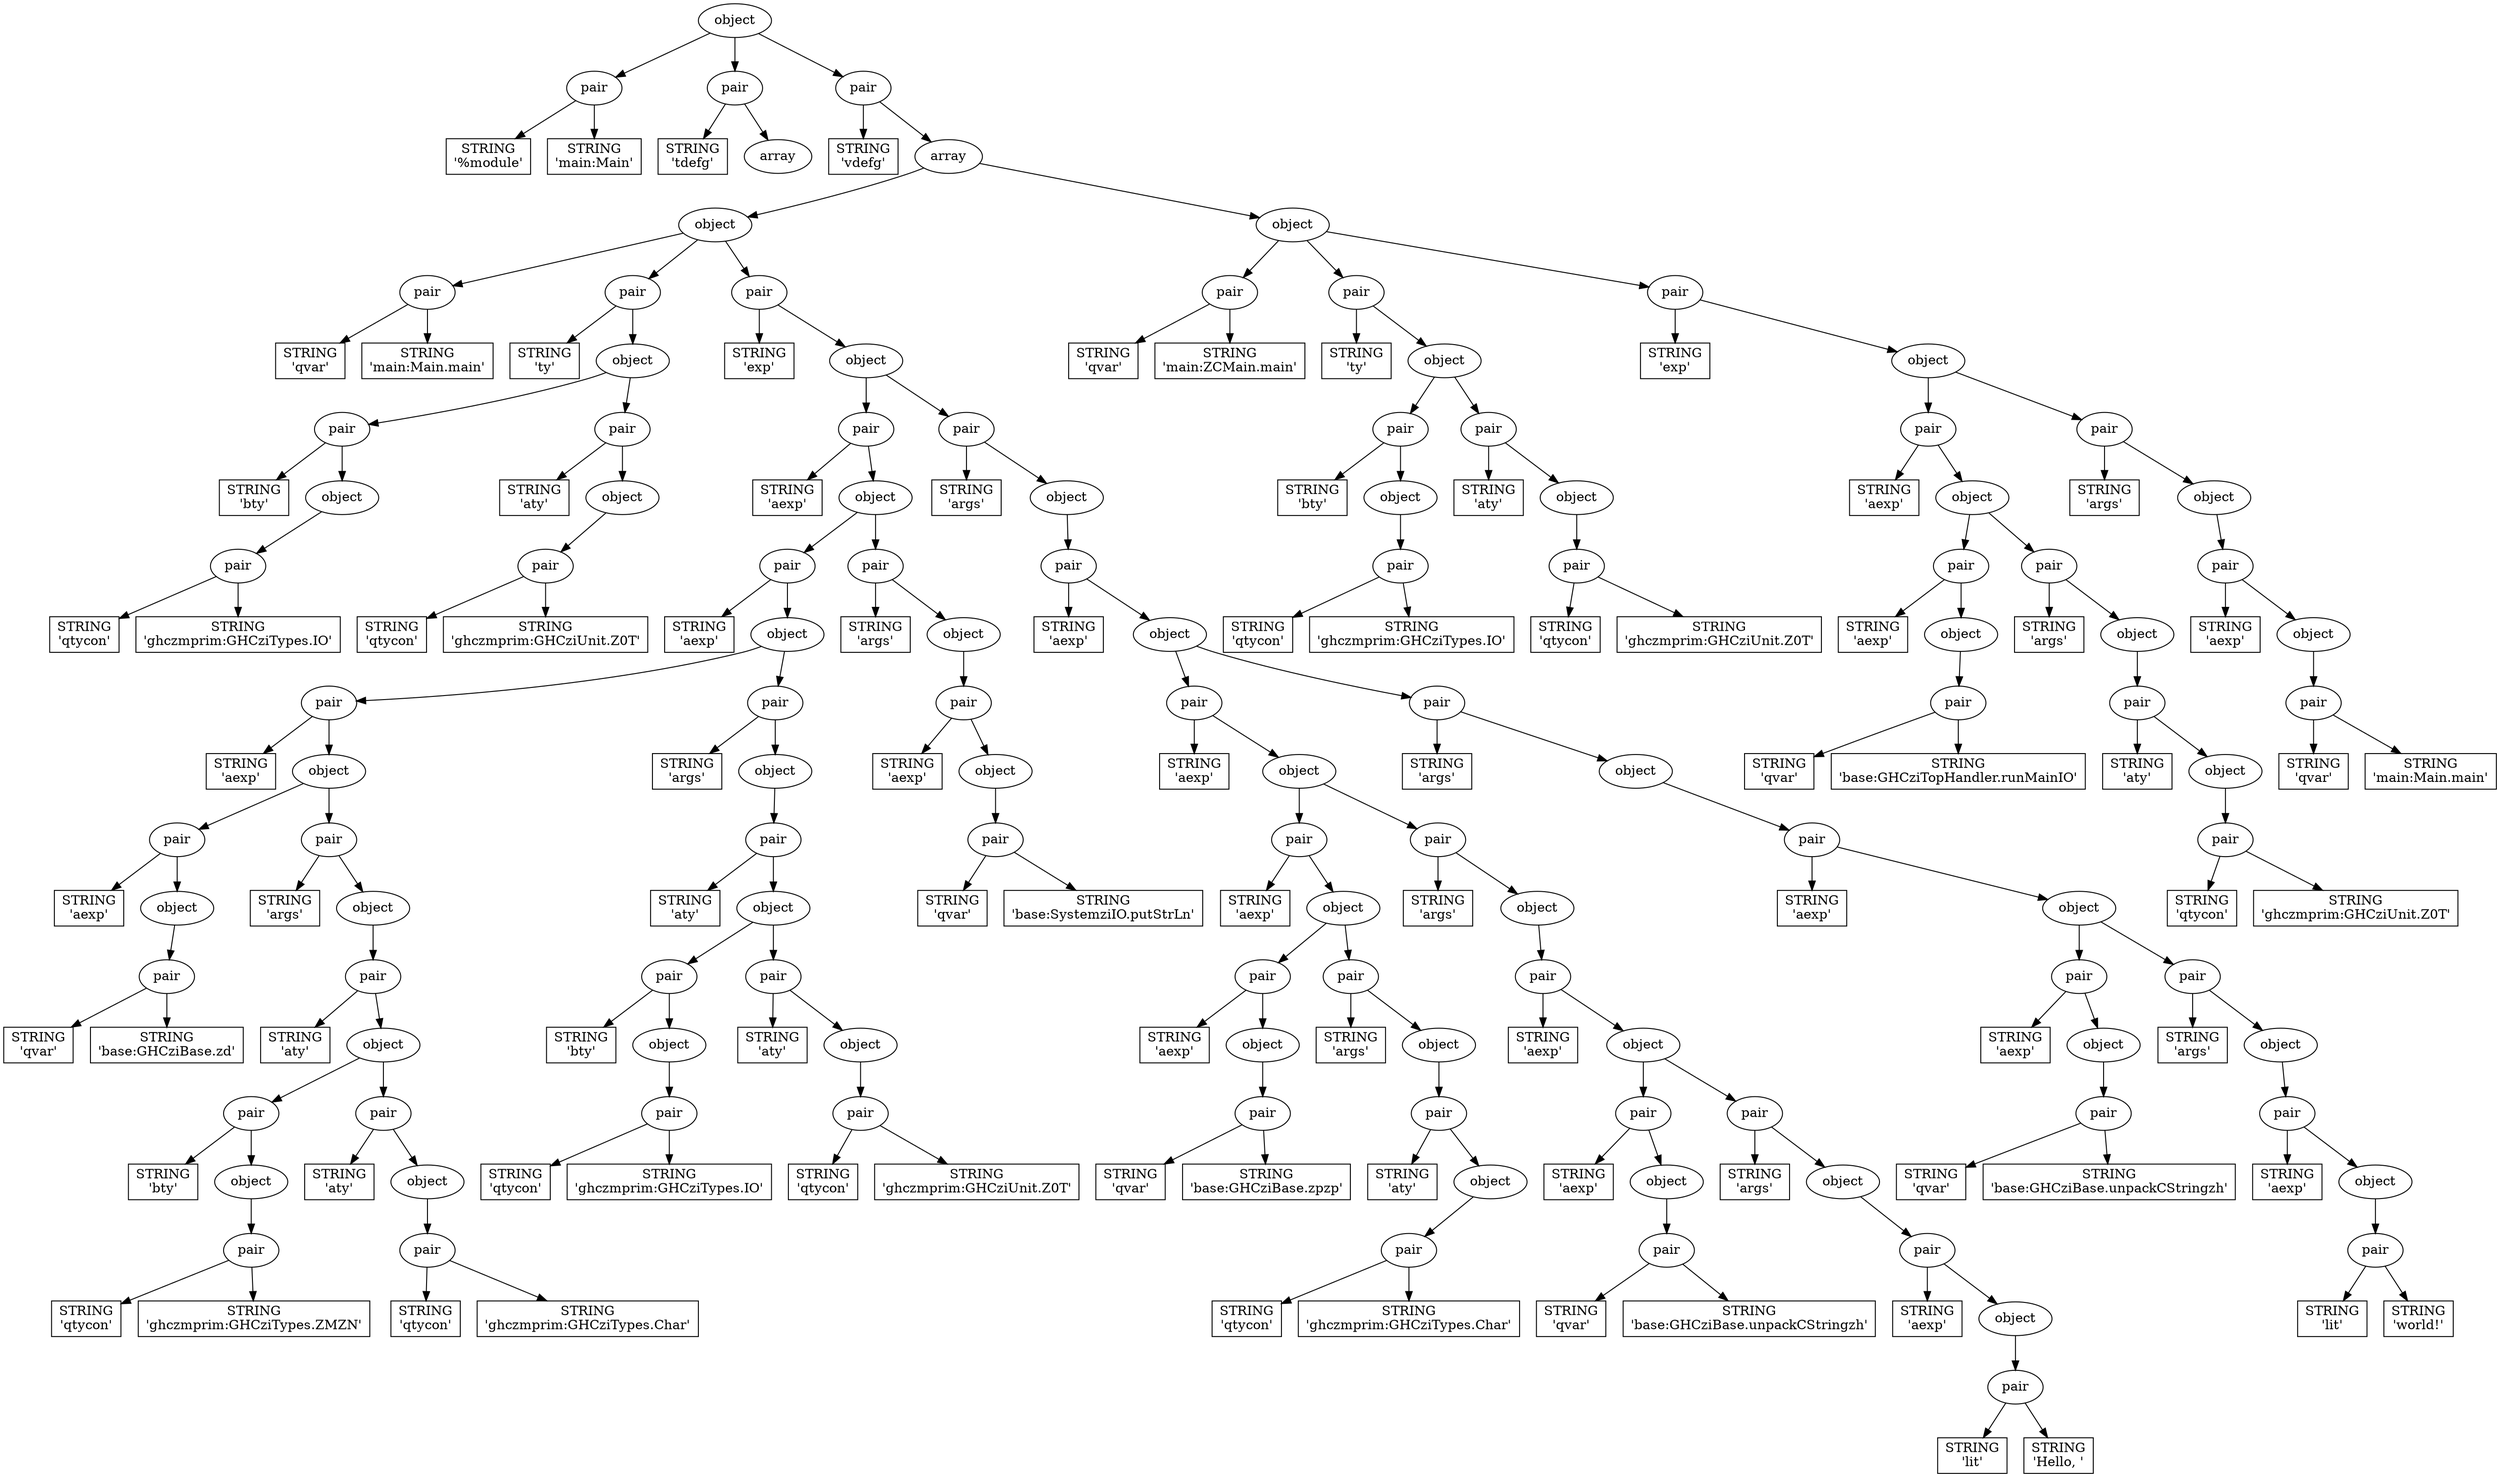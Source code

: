 digraph parsed {
"140670384908624" [label="object"];
"140670384908624" -> "140670384908680";
"140670384908680" [label="pair"];
"140670384908680" -> "140670431220184";
"140670431220184" [shape=box,label="STRING\n'%module'"];
"140670384908680" -> "140670431219176";
"140670431219176" [shape=box,label="STRING\n'main:Main'"];
"140670384908624" -> "140670384908736";
"140670384908736" [label="pair"];
"140670384908736" -> "140670431220912";
"140670431220912" [shape=box,label="STRING\n'tdefg'"];
"140670384908736" -> "140670384908904";
"140670384908904" [label="array"];
"140670384908624" -> "140670384908960";
"140670384908960" [label="pair"];
"140670384908960" -> "140670431217608";
"140670431217608" [shape=box,label="STRING\n'vdefg'"];
"140670384908960" -> "140670384909016";
"140670384909016" [label="array"];
"140670384909016" -> "140670384909072";
"140670384909072" [label="object"];
"140670384909072" -> "140670384909128";
"140670384909128" [label="pair"];
"140670384909128" -> "140670431219960";
"140670431219960" [shape=box,label="STRING\n'qvar'"];
"140670384909128" -> "140670385466912";
"140670385466912" [shape=box,label="STRING\n'main:Main.main'"];
"140670384909072" -> "140670384909184";
"140670384909184" [label="pair"];
"140670384909184" -> "140670431218560";
"140670431218560" [shape=box,label="STRING\n'ty'"];
"140670384909184" -> "140670384909240";
"140670384909240" [label="object"];
"140670384909240" -> "140670384909296";
"140670384909296" [label="pair"];
"140670384909296" -> "140670385470048";
"140670385470048" [shape=box,label="STRING\n'bty'"];
"140670384909296" -> "140670384909352";
"140670384909352" [label="object"];
"140670384909352" -> "140670384909408";
"140670384909408" [label="pair"];
"140670384909408" -> "140670385470440";
"140670385470440" [shape=box,label="STRING\n'qtycon'"];
"140670384909408" -> "140670385467192";
"140670385467192" [shape=box,label="STRING\n'ghczmprim:GHCziTypes.IO'"];
"140670384909240" -> "140670384909464";
"140670384909464" [label="pair"];
"140670384909464" -> "140670385469488";
"140670385469488" [shape=box,label="STRING\n'aty'"];
"140670384909464" -> "140670384909520";
"140670384909520" [label="object"];
"140670384909520" -> "140670384909576";
"140670384909576" [label="pair"];
"140670384909576" -> "140670385468424";
"140670385468424" [shape=box,label="STRING\n'qtycon'"];
"140670384909576" -> "140670385468592";
"140670385468592" [shape=box,label="STRING\n'ghczmprim:GHCziUnit.Z0T'"];
"140670384909072" -> "140670384909632";
"140670384909632" [label="pair"];
"140670384909632" -> "140670431221304";
"140670431221304" [shape=box,label="STRING\n'exp'"];
"140670384909632" -> "140670384909688";
"140670384909688" [label="object"];
"140670384909688" -> "140670384909744";
"140670384909744" [label="pair"];
"140670384909744" -> "140670431220352";
"140670431220352" [shape=box,label="STRING\n'aexp'"];
"140670384909744" -> "140670384909800";
"140670384909800" [label="object"];
"140670384909800" -> "140670384909856";
"140670384909856" [label="pair"];
"140670384909856" -> "140670431221472";
"140670431221472" [shape=box,label="STRING\n'aexp'"];
"140670384909856" -> "140670384909912";
"140670384909912" [label="object"];
"140670384909912" -> "140670384909968";
"140670384909968" [label="pair"];
"140670384909968" -> "140670431220632";
"140670431220632" [shape=box,label="STRING\n'aexp'"];
"140670384909968" -> "140670384910024";
"140670384910024" [label="object"];
"140670384910024" -> "140670384910080";
"140670384910080" [label="pair"];
"140670384910080" -> "140670431219120";
"140670431219120" [shape=box,label="STRING\n'aexp'"];
"140670384910080" -> "140670384910136";
"140670384910136" [label="object"];
"140670384910136" -> "140670384910192";
"140670384910192" [label="pair"];
"140670384910192" -> "140670385467640";
"140670385467640" [shape=box,label="STRING\n'qvar'"];
"140670384910192" -> "140670385467808";
"140670385467808" [shape=box,label="STRING\n'base:GHCziBase.zd'"];
"140670384910024" -> "140670384910248";
"140670384910248" [label="pair"];
"140670384910248" -> "140670431216208";
"140670431216208" [shape=box,label="STRING\n'args'"];
"140670384910248" -> "140670384910304";
"140670384910304" [label="object"];
"140670384910304" -> "140670384910360";
"140670384910360" [label="pair"];
"140670384910360" -> "140670431217440";
"140670431217440" [shape=box,label="STRING\n'aty'"];
"140670384910360" -> "140670384910416";
"140670384910416" [label="object"];
"140670384910416" -> "140670384910472";
"140670384910472" [label="pair"];
"140670384910472" -> "140670385471224";
"140670385471224" [shape=box,label="STRING\n'bty'"];
"140670384910472" -> "140670384910528";
"140670384910528" [label="object"];
"140670384910528" -> "140670384910584";
"140670384910584" [label="pair"];
"140670384910584" -> "140670385466632";
"140670385466632" [shape=box,label="STRING\n'qtycon'"];
"140670384910584" -> "140670385466800";
"140670385466800" [shape=box,label="STRING\n'ghczmprim:GHCziTypes.ZMZN'"];
"140670384910416" -> "140670384910640";
"140670384910640" [label="pair"];
"140670384910640" -> "140670385467248";
"140670385467248" [shape=box,label="STRING\n'aty'"];
"140670384910640" -> "140670384910696";
"140670384910696" [label="object"];
"140670384910696" -> "140670392509736";
"140670392509736" [label="pair"];
"140670392509736" -> "140670385469096";
"140670385469096" [shape=box,label="STRING\n'qtycon'"];
"140670392509736" -> "140670385469264";
"140670385469264" [shape=box,label="STRING\n'ghczmprim:GHCziTypes.Char'"];
"140670384909912" -> "140670392509008";
"140670392509008" [label="pair"];
"140670392509008" -> "140670431221192";
"140670431221192" [shape=box,label="STRING\n'args'"];
"140670392509008" -> "140670392509064";
"140670392509064" [label="object"];
"140670392509064" -> "140670392509120";
"140670392509120" [label="pair"];
"140670392509120" -> "140670431221024";
"140670431221024" [shape=box,label="STRING\n'aty'"];
"140670392509120" -> "140670392509176";
"140670392509176" [label="object"];
"140670392509176" -> "140670392509232";
"140670392509232" [label="pair"];
"140670392509232" -> "140670431221416";
"140670431221416" [shape=box,label="STRING\n'bty'"];
"140670392509232" -> "140670392509624";
"140670392509624" [label="object"];
"140670392509624" -> "140670392509680";
"140670392509680" [label="pair"];
"140670392509680" -> "140670431215872";
"140670431215872" [shape=box,label="STRING\n'qtycon'"];
"140670392509680" -> "140670431215704";
"140670431215704" [shape=box,label="STRING\n'ghczmprim:GHCziTypes.IO'"];
"140670392509176" -> "140670392509288";
"140670392509288" [label="pair"];
"140670392509288" -> "140670390668216";
"140670390668216" [shape=box,label="STRING\n'aty'"];
"140670392509288" -> "140670392509344";
"140670392509344" [label="object"];
"140670392509344" -> "140670392509400";
"140670392509400" [label="pair"];
"140670392509400" -> "140670390668608";
"140670390668608" [shape=box,label="STRING\n'qtycon'"];
"140670392509400" -> "140670390668776";
"140670390668776" [shape=box,label="STRING\n'ghczmprim:GHCziUnit.Z0T'"];
"140670384909800" -> "140670392508728";
"140670392508728" [label="pair"];
"140670392508728" -> "140670390665976";
"140670390665976" [shape=box,label="STRING\n'args'"];
"140670392508728" -> "140670392508784";
"140670392508784" [label="object"];
"140670392508784" -> "140670392508840";
"140670392508840" [label="pair"];
"140670392508840" -> "140670390666368";
"140670390666368" [shape=box,label="STRING\n'aexp'"];
"140670392508840" -> "140670392508896";
"140670392508896" [label="object"];
"140670392508896" -> "140670392508952";
"140670392508952" [label="pair"];
"140670392508952" -> "140670390666816";
"140670390666816" [shape=box,label="STRING\n'qvar'"];
"140670392508952" -> "140670390666984";
"140670390666984" [shape=box,label="STRING\n'base:SystemziIO.putStrLn'"];
"140670384909688" -> "140670384912432";
"140670384912432" [label="pair"];
"140670384912432" -> "140670389013936";
"140670389013936" [shape=box,label="STRING\n'args'"];
"140670384912432" -> "140670384912488";
"140670384912488" [label="object"];
"140670384912488" -> "140670384912544";
"140670384912544" [label="pair"];
"140670384912544" -> "140670389014216";
"140670389014216" [shape=box,label="STRING\n'aexp'"];
"140670384912544" -> "140670384912600";
"140670384912600" [label="object"];
"140670384912600" -> "140670384912656";
"140670384912656" [label="pair"];
"140670384912656" -> "140670389014552";
"140670389014552" [shape=box,label="STRING\n'aexp'"];
"140670384912656" -> "140670384913384";
"140670384913384" [label="object"];
"140670384913384" -> "140670384913440";
"140670384913440" [label="pair"];
"140670384913440" -> "140670389017968";
"140670389017968" [shape=box,label="STRING\n'aexp'"];
"140670384913440" -> "140670384914168";
"140670384914168" [label="object"];
"140670384914168" -> "140670384914224";
"140670384914224" [label="pair"];
"140670384914224" -> "140670389192144";
"140670389192144" [shape=box,label="STRING\n'aexp'"];
"140670384914224" -> "140670392508616";
"140670392508616" [label="object"];
"140670392508616" -> "140670392508672";
"140670392508672" [label="pair"];
"140670392508672" -> "140670389192536";
"140670389192536" [shape=box,label="STRING\n'qvar'"];
"140670392508672" -> "140670389192704";
"140670389192704" [shape=box,label="STRING\n'base:GHCziBase.zpzp'"];
"140670384914168" -> "140670384914280";
"140670384914280" [label="pair"];
"140670384914280" -> "140670389018416";
"140670389018416" [shape=box,label="STRING\n'args'"];
"140670384914280" -> "140670384914336";
"140670384914336" [label="object"];
"140670384914336" -> "140670392508448";
"140670392508448" [label="pair"];
"140670392508448" -> "140670389191416";
"140670389191416" [shape=box,label="STRING\n'aty'"];
"140670392508448" -> "140670392508504";
"140670392508504" [label="object"];
"140670392508504" -> "140670392508560";
"140670392508560" [label="pair"];
"140670392508560" -> "140670389191808";
"140670389191808" [shape=box,label="STRING\n'qtycon'"];
"140670392508560" -> "140670389191976";
"140670389191976" [shape=box,label="STRING\n'ghczmprim:GHCziTypes.Char'"];
"140670384913384" -> "140670384913496";
"140670384913496" [label="pair"];
"140670384913496" -> "140670389015056";
"140670389015056" [shape=box,label="STRING\n'args'"];
"140670384913496" -> "140670384913552";
"140670384913552" [label="object"];
"140670384913552" -> "140670384913608";
"140670384913608" [label="pair"];
"140670384913608" -> "140670389015448";
"140670389015448" [shape=box,label="STRING\n'aexp'"];
"140670384913608" -> "140670384913664";
"140670384913664" [label="object"];
"140670384913664" -> "140670384913720";
"140670384913720" [label="pair"];
"140670384913720" -> "140670389017016";
"140670389017016" [shape=box,label="STRING\n'aexp'"];
"140670384913720" -> "140670384914056";
"140670384914056" [label="object"];
"140670384914056" -> "140670384914112";
"140670384914112" [label="pair"];
"140670384914112" -> "140670389017632";
"140670389017632" [shape=box,label="STRING\n'qvar'"];
"140670384914112" -> "140670389017800";
"140670389017800" [shape=box,label="STRING\n'base:GHCziBase.unpackCStringzh'"];
"140670384913664" -> "140670384913776";
"140670384913776" [label="pair"];
"140670384913776" -> "140670389015896";
"140670389015896" [shape=box,label="STRING\n'args'"];
"140670384913776" -> "140670384913832";
"140670384913832" [label="object"];
"140670384913832" -> "140670384913888";
"140670384913888" [label="pair"];
"140670384913888" -> "140670389016288";
"140670389016288" [shape=box,label="STRING\n'aexp'"];
"140670384913888" -> "140670384913944";
"140670384913944" [label="object"];
"140670384913944" -> "140670384914000";
"140670384914000" [label="pair"];
"140670384914000" -> "140670389016680";
"140670389016680" [shape=box,label="STRING\n'lit'"];
"140670384914000" -> "140670389016848";
"140670389016848" [shape=box,label="STRING\n'Hello, '"];
"140670384912600" -> "140670384912712";
"140670384912712" [label="pair"];
"140670384912712" -> "140670389192816";
"140670389192816" [shape=box,label="STRING\n'args'"];
"140670384912712" -> "140670384912768";
"140670384912768" [label="object"];
"140670384912768" -> "140670384912824";
"140670384912824" [label="pair"];
"140670384912824" -> "140670389193096";
"140670389193096" [shape=box,label="STRING\n'aexp'"];
"140670384912824" -> "140670384912880";
"140670384912880" [label="object"];
"140670384912880" -> "140670384912936";
"140670384912936" [label="pair"];
"140670384912936" -> "140670389193432";
"140670389193432" [shape=box,label="STRING\n'aexp'"];
"140670384912936" -> "140670384913272";
"140670384913272" [label="object"];
"140670384913272" -> "140670384913328";
"140670384913328" [label="pair"];
"140670384913328" -> "140670389193824";
"140670389193824" [shape=box,label="STRING\n'qvar'"];
"140670384913328" -> "140670389193992";
"140670389193992" [shape=box,label="STRING\n'base:GHCziBase.unpackCStringzh'"];
"140670384912880" -> "140670384912992";
"140670384912992" [label="pair"];
"140670384912992" -> "140670389194104";
"140670389194104" [shape=box,label="STRING\n'args'"];
"140670384912992" -> "140670384913048";
"140670384913048" [label="object"];
"140670384913048" -> "140670384913104";
"140670384913104" [label="pair"];
"140670384913104" -> "140670389194384";
"140670389194384" [shape=box,label="STRING\n'aexp'"];
"140670384913104" -> "140670384913160";
"140670384913160" [label="object"];
"140670384913160" -> "140670384913216";
"140670384913216" [label="pair"];
"140670384913216" -> "140670387109456";
"140670387109456" [shape=box,label="STRING\n'lit'"];
"140670384913216" -> "140670390187128";
"140670390187128" [shape=box,label="STRING\n'world!'"];
"140670384909016" -> "140670384910808";
"140670384910808" [label="object"];
"140670384910808" -> "140670384910920";
"140670384910920" [label="pair"];
"140670384910920" -> "140670393004560";
"140670393004560" [shape=box,label="STRING\n'qvar'"];
"140670384910920" -> "140670393004728";
"140670393004728" [shape=box,label="STRING\n'main:ZCMain.main'"];
"140670384910808" -> "140670384910976";
"140670384910976" [label="pair"];
"140670384910976" -> "140670393004896";
"140670393004896" [shape=box,label="STRING\n'ty'"];
"140670384910976" -> "140670384911984";
"140670384911984" [label="object"];
"140670384911984" -> "140670384912040";
"140670384912040" [label="pair"];
"140670384912040" -> "140670393006072";
"140670393006072" [shape=box,label="STRING\n'bty'"];
"140670384912040" -> "140670384912264";
"140670384912264" [label="object"];
"140670384912264" -> "140670384912320";
"140670384912320" [label="pair"];
"140670384912320" -> "140670393006464";
"140670393006464" [shape=box,label="STRING\n'qtycon'"];
"140670384912320" -> "140670393006632";
"140670393006632" [shape=box,label="STRING\n'ghczmprim:GHCziTypes.IO'"];
"140670384911984" -> "140670384912096";
"140670384912096" [label="pair"];
"140670384912096" -> "140670393005344";
"140670393005344" [shape=box,label="STRING\n'aty'"];
"140670384912096" -> "140670384912152";
"140670384912152" [label="object"];
"140670384912152" -> "140670384912208";
"140670384912208" [label="pair"];
"140670384912208" -> "140670393005736";
"140670393005736" [shape=box,label="STRING\n'qtycon'"];
"140670384912208" -> "140670393005904";
"140670393005904" [shape=box,label="STRING\n'ghczmprim:GHCziUnit.Z0T'"];
"140670384910808" -> "140670384911032";
"140670384911032" [label="pair"];
"140670384911032" -> "140670393006744";
"140670393006744" [shape=box,label="STRING\n'exp'"];
"140670384911032" -> "140670384911088";
"140670384911088" [label="object"];
"140670384911088" -> "140670384911144";
"140670384911144" [label="pair"];
"140670384911144" -> "140670393007080";
"140670393007080" [shape=box,label="STRING\n'aexp'"];
"140670384911144" -> "140670384911480";
"140670384911480" [label="object"];
"140670384911480" -> "140670384911536";
"140670384911536" [label="pair"];
"140670384911536" -> "140670390182480";
"140670390182480" [shape=box,label="STRING\n'aexp'"];
"140670384911536" -> "140670384911872";
"140670384911872" [label="object"];
"140670384911872" -> "140670384911928";
"140670384911928" [label="pair"];
"140670384911928" -> "140670390182872";
"140670390182872" [shape=box,label="STRING\n'qvar'"];
"140670384911928" -> "140670390183040";
"140670390183040" [shape=box,label="STRING\n'base:GHCziTopHandler.runMainIO'"];
"140670384911480" -> "140670384911592";
"140670384911592" [label="pair"];
"140670384911592" -> "140670393007528";
"140670393007528" [shape=box,label="STRING\n'args'"];
"140670384911592" -> "140670384911648";
"140670384911648" [label="object"];
"140670384911648" -> "140670384911704";
"140670384911704" [label="pair"];
"140670384911704" -> "140670393007920";
"140670393007920" [shape=box,label="STRING\n'aty'"];
"140670384911704" -> "140670384911760";
"140670384911760" [label="object"];
"140670384911760" -> "140670384911816";
"140670384911816" [label="pair"];
"140670384911816" -> "140670390182144";
"140670390182144" [shape=box,label="STRING\n'qtycon'"];
"140670384911816" -> "140670390182312";
"140670390182312" [shape=box,label="STRING\n'ghczmprim:GHCziUnit.Z0T'"];
"140670384911088" -> "140670384911200";
"140670384911200" [label="pair"];
"140670384911200" -> "140670390183152";
"140670390183152" [shape=box,label="STRING\n'args'"];
"140670384911200" -> "140670384911256";
"140670384911256" [label="object"];
"140670384911256" -> "140670384911312";
"140670384911312" [label="pair"];
"140670384911312" -> "140670390183432";
"140670390183432" [shape=box,label="STRING\n'aexp'"];
"140670384911312" -> "140670384911368";
"140670384911368" [label="object"];
"140670384911368" -> "140670384911424";
"140670384911424" [label="pair"];
"140670384911424" -> "140670390183824";
"140670390183824" [shape=box,label="STRING\n'qvar'"];
"140670384911424" -> "140670390183992";
"140670390183992" [shape=box,label="STRING\n'main:Main.main'"];
}
